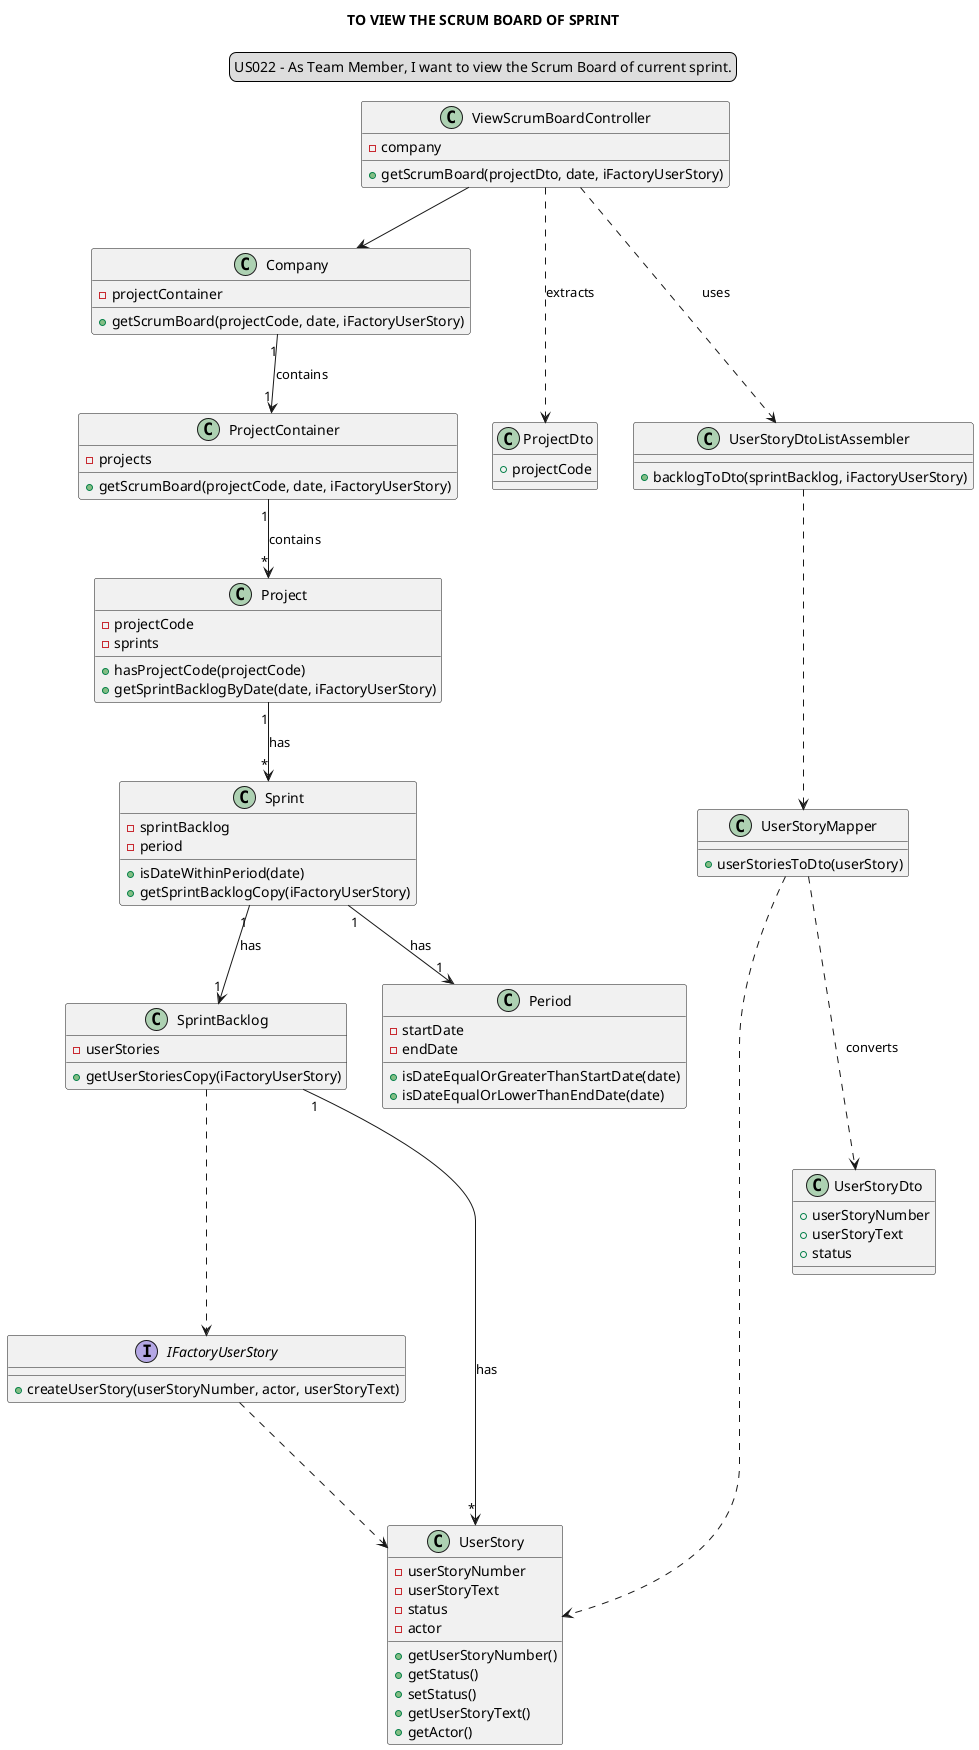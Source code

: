 @startuml

skinparam sequenceMessageAlign center
title TO VIEW THE SCRUM BOARD OF SPRINT
legend top
US022 - As Team Member, I want to view the Scrum Board of current sprint.
end legend

class ViewScrumBoardController
class Company
class ProjectContainer
class Project
class Sprint
class SprintBacklog
class ProjectDto
interface IFactoryUserStory
class UserStory
class UserStoryDtoListAssembler
class UserStoryMapper
class UserStoryDto

class ViewScrumBoardController {
-company
+getScrumBoard(projectDto, date, iFactoryUserStory)
}

class Company {
-projectContainer
+getScrumBoard(projectCode, date, iFactoryUserStory)
}

class ProjectContainer {
-projects
+getScrumBoard(projectCode, date, iFactoryUserStory)
}

class Project {
-projectCode
-sprints
+hasProjectCode(projectCode)
+getSprintBacklogByDate(date, iFactoryUserStory)
}

class Sprint {
-sprintBacklog
-period
+isDateWithinPeriod(date)
+getSprintBacklogCopy(iFactoryUserStory)
}

class Period {
-startDate
-endDate
+isDateEqualOrGreaterThanStartDate(date)
+isDateEqualOrLowerThanEndDate(date)
}

class SprintBacklog {
-userStories
+getUserStoriesCopy(iFactoryUserStory)
}

class ProjectDto {
+projectCode
}

interface IFactoryUserStory {
+createUserStory(userStoryNumber, actor, userStoryText)
}

class UserStory {
-userStoryNumber
-userStoryText
-status
-actor
+getUserStoryNumber()
+getStatus()
+setStatus()
+getUserStoryText()
+getActor()
}

class UserStoryDto {
+userStoryNumber
+userStoryText
+status
}

class UserStoryMapper {
+userStoriesToDto(userStory)
}

class UserStoryDtoListAssembler {
+backlogToDto(sprintBacklog, iFactoryUserStory)
}

"ViewScrumBoardController" --> "Company"
"Company" "1" --> "1" "ProjectContainer": contains
"ProjectContainer" "1" --> "*" "Project": contains
"Project" "1" --> "*" "Sprint": has
"Sprint" "1" --> "1" "SprintBacklog": has
"Sprint" "1" --> "1" "Period": has
"SprintBacklog" .--> "IFactoryUserStory"
"SprintBacklog" "1" --> "*" "UserStory": has
"IFactoryUserStory" .--> "UserStory"
"ViewScrumBoardController" .--> "ProjectDto": extracts
"ViewScrumBoardController" .--> "UserStoryDtoListAssembler": uses
"UserStoryDtoListAssembler" .--> "UserStoryMapper"
"UserStoryMapper" .--> "UserStoryDto": converts
"UserStoryMapper" .--> "UserStory"

@enduml